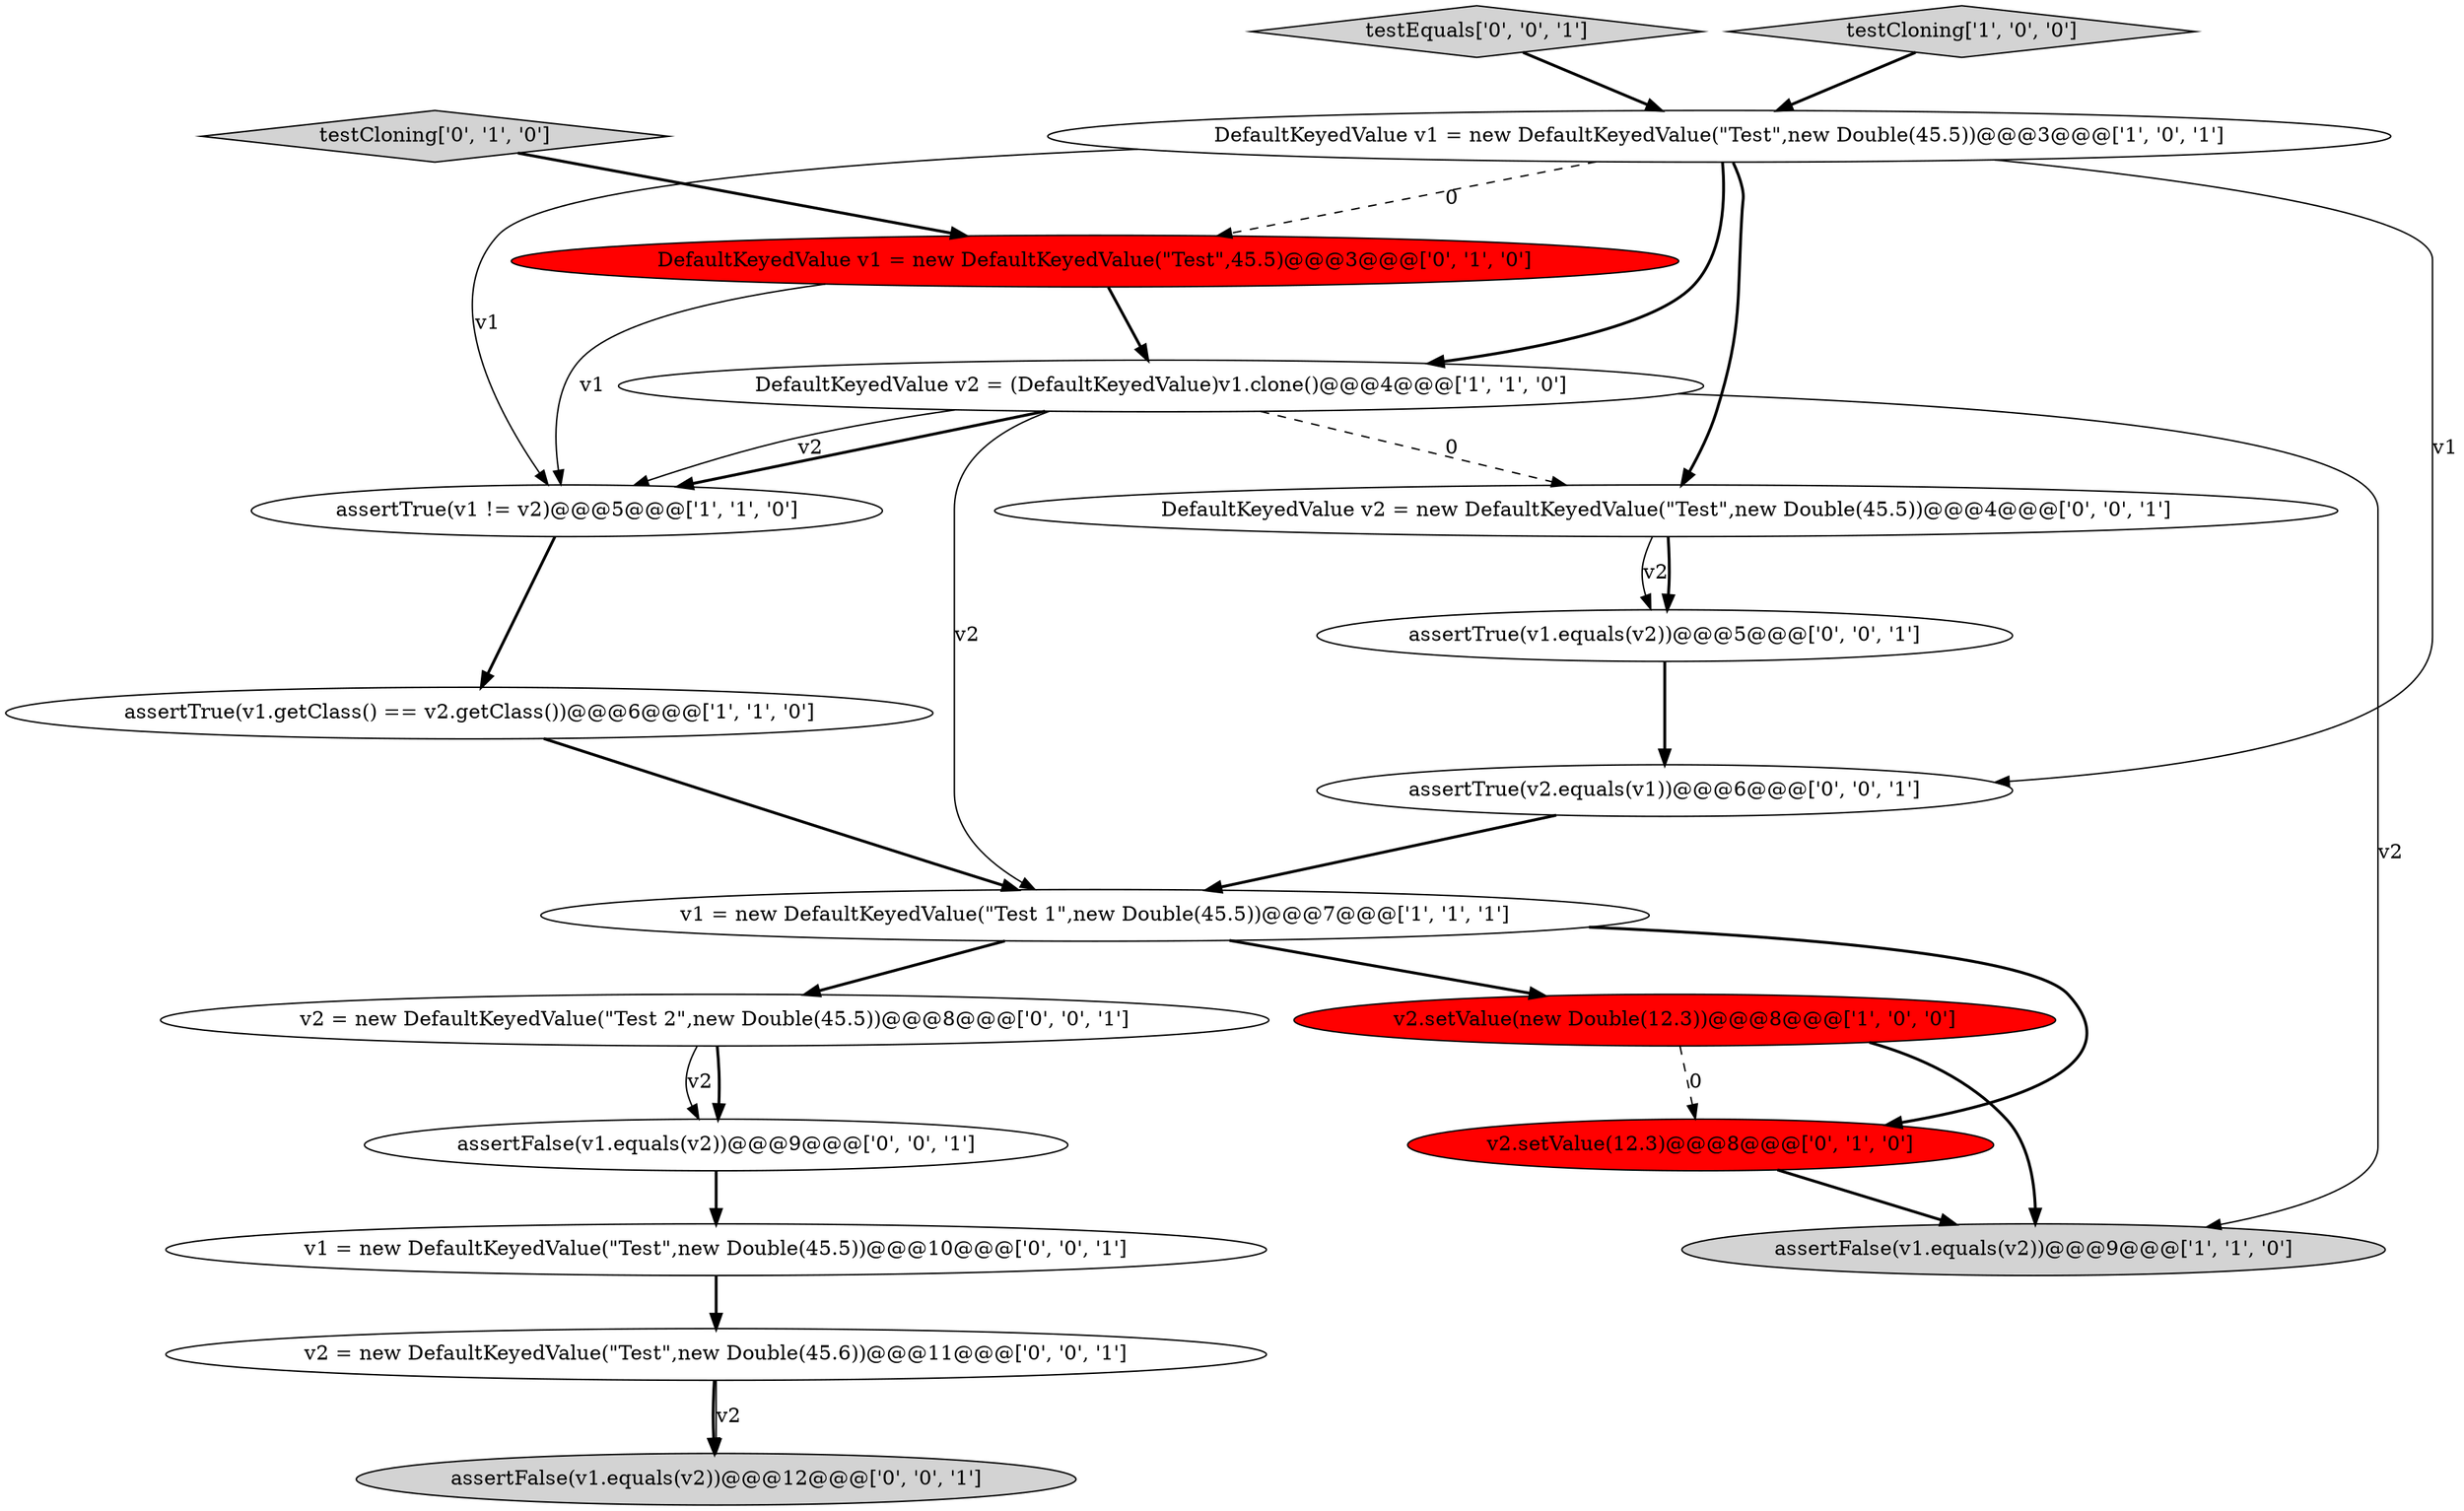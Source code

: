 digraph {
6 [style = filled, label = "assertTrue(v1 != v2)@@@5@@@['1', '1', '0']", fillcolor = white, shape = ellipse image = "AAA0AAABBB1BBB"];
18 [style = filled, label = "assertFalse(v1.equals(v2))@@@9@@@['0', '0', '1']", fillcolor = white, shape = ellipse image = "AAA0AAABBB3BBB"];
0 [style = filled, label = "v1 = new DefaultKeyedValue(\"Test 1\",new Double(45.5))@@@7@@@['1', '1', '1']", fillcolor = white, shape = ellipse image = "AAA0AAABBB1BBB"];
5 [style = filled, label = "DefaultKeyedValue v1 = new DefaultKeyedValue(\"Test\",new Double(45.5))@@@3@@@['1', '0', '1']", fillcolor = white, shape = ellipse image = "AAA0AAABBB1BBB"];
7 [style = filled, label = "DefaultKeyedValue v2 = (DefaultKeyedValue)v1.clone()@@@4@@@['1', '1', '0']", fillcolor = white, shape = ellipse image = "AAA0AAABBB1BBB"];
11 [style = filled, label = "v2 = new DefaultKeyedValue(\"Test 2\",new Double(45.5))@@@8@@@['0', '0', '1']", fillcolor = white, shape = ellipse image = "AAA0AAABBB3BBB"];
12 [style = filled, label = "v2 = new DefaultKeyedValue(\"Test\",new Double(45.6))@@@11@@@['0', '0', '1']", fillcolor = white, shape = ellipse image = "AAA0AAABBB3BBB"];
8 [style = filled, label = "testCloning['0', '1', '0']", fillcolor = lightgray, shape = diamond image = "AAA0AAABBB2BBB"];
15 [style = filled, label = "assertTrue(v2.equals(v1))@@@6@@@['0', '0', '1']", fillcolor = white, shape = ellipse image = "AAA0AAABBB3BBB"];
19 [style = filled, label = "testEquals['0', '0', '1']", fillcolor = lightgray, shape = diamond image = "AAA0AAABBB3BBB"];
16 [style = filled, label = "DefaultKeyedValue v2 = new DefaultKeyedValue(\"Test\",new Double(45.5))@@@4@@@['0', '0', '1']", fillcolor = white, shape = ellipse image = "AAA0AAABBB3BBB"];
2 [style = filled, label = "assertFalse(v1.equals(v2))@@@9@@@['1', '1', '0']", fillcolor = lightgray, shape = ellipse image = "AAA0AAABBB1BBB"];
1 [style = filled, label = "v2.setValue(new Double(12.3))@@@8@@@['1', '0', '0']", fillcolor = red, shape = ellipse image = "AAA1AAABBB1BBB"];
17 [style = filled, label = "v1 = new DefaultKeyedValue(\"Test\",new Double(45.5))@@@10@@@['0', '0', '1']", fillcolor = white, shape = ellipse image = "AAA0AAABBB3BBB"];
4 [style = filled, label = "testCloning['1', '0', '0']", fillcolor = lightgray, shape = diamond image = "AAA0AAABBB1BBB"];
9 [style = filled, label = "DefaultKeyedValue v1 = new DefaultKeyedValue(\"Test\",45.5)@@@3@@@['0', '1', '0']", fillcolor = red, shape = ellipse image = "AAA1AAABBB2BBB"];
3 [style = filled, label = "assertTrue(v1.getClass() == v2.getClass())@@@6@@@['1', '1', '0']", fillcolor = white, shape = ellipse image = "AAA0AAABBB1BBB"];
13 [style = filled, label = "assertFalse(v1.equals(v2))@@@12@@@['0', '0', '1']", fillcolor = lightgray, shape = ellipse image = "AAA0AAABBB3BBB"];
10 [style = filled, label = "v2.setValue(12.3)@@@8@@@['0', '1', '0']", fillcolor = red, shape = ellipse image = "AAA1AAABBB2BBB"];
14 [style = filled, label = "assertTrue(v1.equals(v2))@@@5@@@['0', '0', '1']", fillcolor = white, shape = ellipse image = "AAA0AAABBB3BBB"];
6->3 [style = bold, label=""];
7->16 [style = dashed, label="0"];
18->17 [style = bold, label=""];
0->11 [style = bold, label=""];
5->9 [style = dashed, label="0"];
7->0 [style = solid, label="v2"];
1->10 [style = dashed, label="0"];
9->7 [style = bold, label=""];
11->18 [style = bold, label=""];
3->0 [style = bold, label=""];
16->14 [style = solid, label="v2"];
5->16 [style = bold, label=""];
19->5 [style = bold, label=""];
12->13 [style = bold, label=""];
0->10 [style = bold, label=""];
17->12 [style = bold, label=""];
5->6 [style = solid, label="v1"];
0->1 [style = bold, label=""];
15->0 [style = bold, label=""];
7->6 [style = bold, label=""];
8->9 [style = bold, label=""];
11->18 [style = solid, label="v2"];
5->7 [style = bold, label=""];
16->14 [style = bold, label=""];
10->2 [style = bold, label=""];
1->2 [style = bold, label=""];
14->15 [style = bold, label=""];
5->15 [style = solid, label="v1"];
12->13 [style = solid, label="v2"];
7->2 [style = solid, label="v2"];
9->6 [style = solid, label="v1"];
4->5 [style = bold, label=""];
7->6 [style = solid, label="v2"];
}
